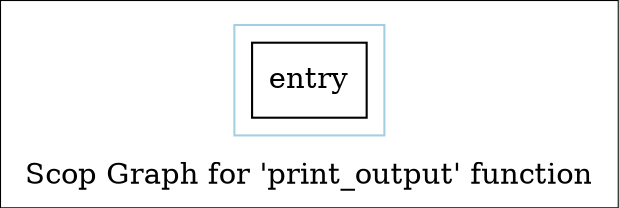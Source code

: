 digraph "Scop Graph for 'print_output' function" {
	label="Scop Graph for 'print_output' function";

	Node0x1a5c1f0 [shape=record,label="{entry}"];
	colorscheme = "paired12"
        subgraph cluster_0x1a59770 {
          label = "";
          style = solid;
          color = 1
          Node0x1a5c1f0;
        }
}
